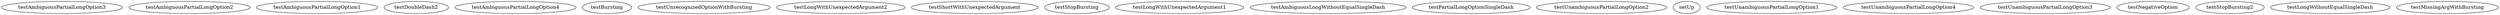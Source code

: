 digraph G {
testAmbiguousPartialLongOption3;
testAmbiguousPartialLongOption2;
testAmbiguousPartialLongOption1;
testDoubleDash2;
testAmbiguousPartialLongOption4;
testBursting;
testUnrecognizedOptionWithBursting;
testLongWithUnexpectedArgument2;
testShortWithUnexpectedArgument;
testStopBursting;
testLongWithUnexpectedArgument1;
testAmbiguousLongWithoutEqualSingleDash;
testPartialLongOptionSingleDash;
testUnambiguousPartialLongOption2;
setUp;
testUnambiguousPartialLongOption1;
testUnambiguousPartialLongOption4;
testUnambiguousPartialLongOption3;
testNegativeOption;
testStopBursting2;
testLongWithoutEqualSingleDash;
testMissingArgWithBursting;
}